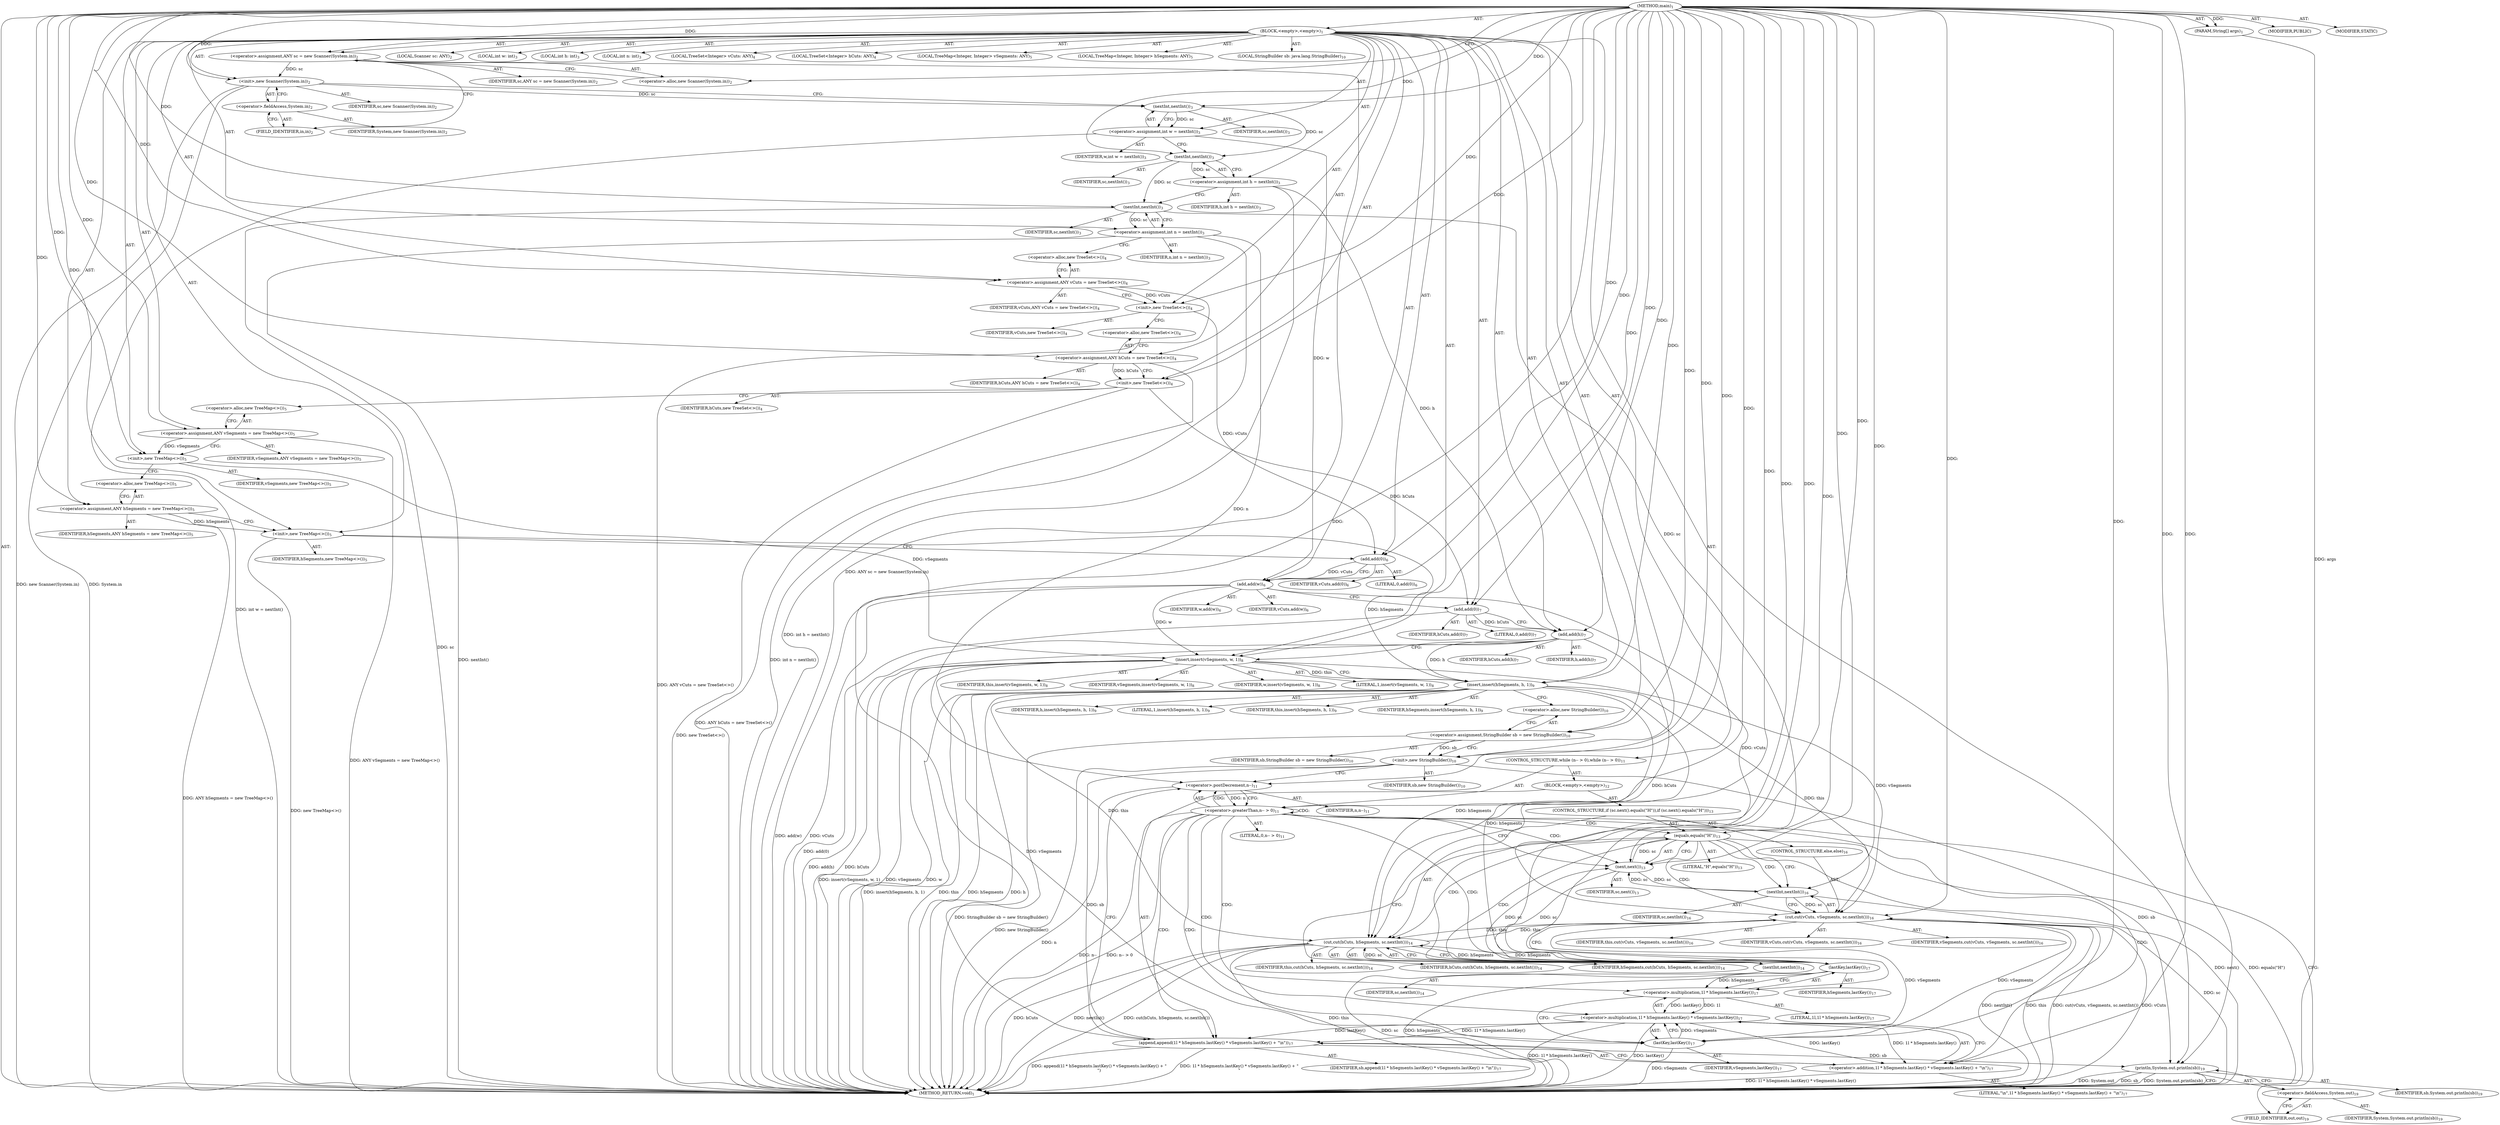 digraph "main" {  
"29" [label = <(METHOD,main)<SUB>1</SUB>> ]
"30" [label = <(PARAM,String[] args)<SUB>1</SUB>> ]
"31" [label = <(BLOCK,&lt;empty&gt;,&lt;empty&gt;)<SUB>1</SUB>> ]
"4" [label = <(LOCAL,Scanner sc: ANY)<SUB>2</SUB>> ]
"32" [label = <(&lt;operator&gt;.assignment,ANY sc = new Scanner(System.in))<SUB>2</SUB>> ]
"33" [label = <(IDENTIFIER,sc,ANY sc = new Scanner(System.in))<SUB>2</SUB>> ]
"34" [label = <(&lt;operator&gt;.alloc,new Scanner(System.in))<SUB>2</SUB>> ]
"35" [label = <(&lt;init&gt;,new Scanner(System.in))<SUB>2</SUB>> ]
"3" [label = <(IDENTIFIER,sc,new Scanner(System.in))<SUB>2</SUB>> ]
"36" [label = <(&lt;operator&gt;.fieldAccess,System.in)<SUB>2</SUB>> ]
"37" [label = <(IDENTIFIER,System,new Scanner(System.in))<SUB>2</SUB>> ]
"38" [label = <(FIELD_IDENTIFIER,in,in)<SUB>2</SUB>> ]
"39" [label = <(LOCAL,int w: int)<SUB>3</SUB>> ]
"40" [label = <(LOCAL,int h: int)<SUB>3</SUB>> ]
"41" [label = <(LOCAL,int n: int)<SUB>3</SUB>> ]
"42" [label = <(&lt;operator&gt;.assignment,int w = nextInt())<SUB>3</SUB>> ]
"43" [label = <(IDENTIFIER,w,int w = nextInt())<SUB>3</SUB>> ]
"44" [label = <(nextInt,nextInt())<SUB>3</SUB>> ]
"45" [label = <(IDENTIFIER,sc,nextInt())<SUB>3</SUB>> ]
"46" [label = <(&lt;operator&gt;.assignment,int h = nextInt())<SUB>3</SUB>> ]
"47" [label = <(IDENTIFIER,h,int h = nextInt())<SUB>3</SUB>> ]
"48" [label = <(nextInt,nextInt())<SUB>3</SUB>> ]
"49" [label = <(IDENTIFIER,sc,nextInt())<SUB>3</SUB>> ]
"50" [label = <(&lt;operator&gt;.assignment,int n = nextInt())<SUB>3</SUB>> ]
"51" [label = <(IDENTIFIER,n,int n = nextInt())<SUB>3</SUB>> ]
"52" [label = <(nextInt,nextInt())<SUB>3</SUB>> ]
"53" [label = <(IDENTIFIER,sc,nextInt())<SUB>3</SUB>> ]
"6" [label = <(LOCAL,TreeSet&lt;Integer&gt; vCuts: ANY)<SUB>4</SUB>> ]
"8" [label = <(LOCAL,TreeSet&lt;Integer&gt; hCuts: ANY)<SUB>4</SUB>> ]
"54" [label = <(&lt;operator&gt;.assignment,ANY vCuts = new TreeSet&lt;&gt;())<SUB>4</SUB>> ]
"55" [label = <(IDENTIFIER,vCuts,ANY vCuts = new TreeSet&lt;&gt;())<SUB>4</SUB>> ]
"56" [label = <(&lt;operator&gt;.alloc,new TreeSet&lt;&gt;())<SUB>4</SUB>> ]
"57" [label = <(&lt;init&gt;,new TreeSet&lt;&gt;())<SUB>4</SUB>> ]
"5" [label = <(IDENTIFIER,vCuts,new TreeSet&lt;&gt;())<SUB>4</SUB>> ]
"58" [label = <(&lt;operator&gt;.assignment,ANY hCuts = new TreeSet&lt;&gt;())<SUB>4</SUB>> ]
"59" [label = <(IDENTIFIER,hCuts,ANY hCuts = new TreeSet&lt;&gt;())<SUB>4</SUB>> ]
"60" [label = <(&lt;operator&gt;.alloc,new TreeSet&lt;&gt;())<SUB>4</SUB>> ]
"61" [label = <(&lt;init&gt;,new TreeSet&lt;&gt;())<SUB>4</SUB>> ]
"7" [label = <(IDENTIFIER,hCuts,new TreeSet&lt;&gt;())<SUB>4</SUB>> ]
"10" [label = <(LOCAL,TreeMap&lt;Integer, Integer&gt; vSegments: ANY)<SUB>5</SUB>> ]
"12" [label = <(LOCAL,TreeMap&lt;Integer, Integer&gt; hSegments: ANY)<SUB>5</SUB>> ]
"62" [label = <(&lt;operator&gt;.assignment,ANY vSegments = new TreeMap&lt;&gt;())<SUB>5</SUB>> ]
"63" [label = <(IDENTIFIER,vSegments,ANY vSegments = new TreeMap&lt;&gt;())<SUB>5</SUB>> ]
"64" [label = <(&lt;operator&gt;.alloc,new TreeMap&lt;&gt;())<SUB>5</SUB>> ]
"65" [label = <(&lt;init&gt;,new TreeMap&lt;&gt;())<SUB>5</SUB>> ]
"9" [label = <(IDENTIFIER,vSegments,new TreeMap&lt;&gt;())<SUB>5</SUB>> ]
"66" [label = <(&lt;operator&gt;.assignment,ANY hSegments = new TreeMap&lt;&gt;())<SUB>5</SUB>> ]
"67" [label = <(IDENTIFIER,hSegments,ANY hSegments = new TreeMap&lt;&gt;())<SUB>5</SUB>> ]
"68" [label = <(&lt;operator&gt;.alloc,new TreeMap&lt;&gt;())<SUB>5</SUB>> ]
"69" [label = <(&lt;init&gt;,new TreeMap&lt;&gt;())<SUB>5</SUB>> ]
"11" [label = <(IDENTIFIER,hSegments,new TreeMap&lt;&gt;())<SUB>5</SUB>> ]
"70" [label = <(add,add(0))<SUB>6</SUB>> ]
"71" [label = <(IDENTIFIER,vCuts,add(0))<SUB>6</SUB>> ]
"72" [label = <(LITERAL,0,add(0))<SUB>6</SUB>> ]
"73" [label = <(add,add(w))<SUB>6</SUB>> ]
"74" [label = <(IDENTIFIER,vCuts,add(w))<SUB>6</SUB>> ]
"75" [label = <(IDENTIFIER,w,add(w))<SUB>6</SUB>> ]
"76" [label = <(add,add(0))<SUB>7</SUB>> ]
"77" [label = <(IDENTIFIER,hCuts,add(0))<SUB>7</SUB>> ]
"78" [label = <(LITERAL,0,add(0))<SUB>7</SUB>> ]
"79" [label = <(add,add(h))<SUB>7</SUB>> ]
"80" [label = <(IDENTIFIER,hCuts,add(h))<SUB>7</SUB>> ]
"81" [label = <(IDENTIFIER,h,add(h))<SUB>7</SUB>> ]
"82" [label = <(insert,insert(vSegments, w, 1))<SUB>8</SUB>> ]
"83" [label = <(IDENTIFIER,this,insert(vSegments, w, 1))<SUB>8</SUB>> ]
"84" [label = <(IDENTIFIER,vSegments,insert(vSegments, w, 1))<SUB>8</SUB>> ]
"85" [label = <(IDENTIFIER,w,insert(vSegments, w, 1))<SUB>8</SUB>> ]
"86" [label = <(LITERAL,1,insert(vSegments, w, 1))<SUB>8</SUB>> ]
"87" [label = <(insert,insert(hSegments, h, 1))<SUB>9</SUB>> ]
"88" [label = <(IDENTIFIER,this,insert(hSegments, h, 1))<SUB>9</SUB>> ]
"89" [label = <(IDENTIFIER,hSegments,insert(hSegments, h, 1))<SUB>9</SUB>> ]
"90" [label = <(IDENTIFIER,h,insert(hSegments, h, 1))<SUB>9</SUB>> ]
"91" [label = <(LITERAL,1,insert(hSegments, h, 1))<SUB>9</SUB>> ]
"14" [label = <(LOCAL,StringBuilder sb: java.lang.StringBuilder)<SUB>10</SUB>> ]
"92" [label = <(&lt;operator&gt;.assignment,StringBuilder sb = new StringBuilder())<SUB>10</SUB>> ]
"93" [label = <(IDENTIFIER,sb,StringBuilder sb = new StringBuilder())<SUB>10</SUB>> ]
"94" [label = <(&lt;operator&gt;.alloc,new StringBuilder())<SUB>10</SUB>> ]
"95" [label = <(&lt;init&gt;,new StringBuilder())<SUB>10</SUB>> ]
"13" [label = <(IDENTIFIER,sb,new StringBuilder())<SUB>10</SUB>> ]
"96" [label = <(CONTROL_STRUCTURE,while (n-- &gt; 0),while (n-- &gt; 0))<SUB>11</SUB>> ]
"97" [label = <(&lt;operator&gt;.greaterThan,n-- &gt; 0)<SUB>11</SUB>> ]
"98" [label = <(&lt;operator&gt;.postDecrement,n--)<SUB>11</SUB>> ]
"99" [label = <(IDENTIFIER,n,n--)<SUB>11</SUB>> ]
"100" [label = <(LITERAL,0,n-- &gt; 0)<SUB>11</SUB>> ]
"101" [label = <(BLOCK,&lt;empty&gt;,&lt;empty&gt;)<SUB>12</SUB>> ]
"102" [label = <(CONTROL_STRUCTURE,if (sc.next().equals(&quot;H&quot;)),if (sc.next().equals(&quot;H&quot;)))<SUB>13</SUB>> ]
"103" [label = <(equals,equals(&quot;H&quot;))<SUB>13</SUB>> ]
"104" [label = <(next,next())<SUB>13</SUB>> ]
"105" [label = <(IDENTIFIER,sc,next())<SUB>13</SUB>> ]
"106" [label = <(LITERAL,&quot;H&quot;,equals(&quot;H&quot;))<SUB>13</SUB>> ]
"107" [label = <(cut,cut(hCuts, hSegments, sc.nextInt()))<SUB>14</SUB>> ]
"108" [label = <(IDENTIFIER,this,cut(hCuts, hSegments, sc.nextInt()))<SUB>14</SUB>> ]
"109" [label = <(IDENTIFIER,hCuts,cut(hCuts, hSegments, sc.nextInt()))<SUB>14</SUB>> ]
"110" [label = <(IDENTIFIER,hSegments,cut(hCuts, hSegments, sc.nextInt()))<SUB>14</SUB>> ]
"111" [label = <(nextInt,nextInt())<SUB>14</SUB>> ]
"112" [label = <(IDENTIFIER,sc,nextInt())<SUB>14</SUB>> ]
"113" [label = <(CONTROL_STRUCTURE,else,else)<SUB>16</SUB>> ]
"114" [label = <(cut,cut(vCuts, vSegments, sc.nextInt()))<SUB>16</SUB>> ]
"115" [label = <(IDENTIFIER,this,cut(vCuts, vSegments, sc.nextInt()))<SUB>16</SUB>> ]
"116" [label = <(IDENTIFIER,vCuts,cut(vCuts, vSegments, sc.nextInt()))<SUB>16</SUB>> ]
"117" [label = <(IDENTIFIER,vSegments,cut(vCuts, vSegments, sc.nextInt()))<SUB>16</SUB>> ]
"118" [label = <(nextInt,nextInt())<SUB>16</SUB>> ]
"119" [label = <(IDENTIFIER,sc,nextInt())<SUB>16</SUB>> ]
"120" [label = <(append,append(1l * hSegments.lastKey() * vSegments.lastKey() + &quot;\n&quot;))<SUB>17</SUB>> ]
"121" [label = <(IDENTIFIER,sb,append(1l * hSegments.lastKey() * vSegments.lastKey() + &quot;\n&quot;))<SUB>17</SUB>> ]
"122" [label = <(&lt;operator&gt;.addition,1l * hSegments.lastKey() * vSegments.lastKey() + &quot;\n&quot;)<SUB>17</SUB>> ]
"123" [label = <(&lt;operator&gt;.multiplication,1l * hSegments.lastKey() * vSegments.lastKey())<SUB>17</SUB>> ]
"124" [label = <(&lt;operator&gt;.multiplication,1l * hSegments.lastKey())<SUB>17</SUB>> ]
"125" [label = <(LITERAL,1l,1l * hSegments.lastKey())<SUB>17</SUB>> ]
"126" [label = <(lastKey,lastKey())<SUB>17</SUB>> ]
"127" [label = <(IDENTIFIER,hSegments,lastKey())<SUB>17</SUB>> ]
"128" [label = <(lastKey,lastKey())<SUB>17</SUB>> ]
"129" [label = <(IDENTIFIER,vSegments,lastKey())<SUB>17</SUB>> ]
"130" [label = <(LITERAL,&quot;\n&quot;,1l * hSegments.lastKey() * vSegments.lastKey() + &quot;\n&quot;)<SUB>17</SUB>> ]
"131" [label = <(println,System.out.println(sb))<SUB>19</SUB>> ]
"132" [label = <(&lt;operator&gt;.fieldAccess,System.out)<SUB>19</SUB>> ]
"133" [label = <(IDENTIFIER,System,System.out.println(sb))<SUB>19</SUB>> ]
"134" [label = <(FIELD_IDENTIFIER,out,out)<SUB>19</SUB>> ]
"135" [label = <(IDENTIFIER,sb,System.out.println(sb))<SUB>19</SUB>> ]
"136" [label = <(MODIFIER,PUBLIC)> ]
"137" [label = <(MODIFIER,STATIC)> ]
"138" [label = <(METHOD_RETURN,void)<SUB>1</SUB>> ]
  "29" -> "30"  [ label = "AST: "] 
  "29" -> "31"  [ label = "AST: "] 
  "29" -> "136"  [ label = "AST: "] 
  "29" -> "137"  [ label = "AST: "] 
  "29" -> "138"  [ label = "AST: "] 
  "31" -> "4"  [ label = "AST: "] 
  "31" -> "32"  [ label = "AST: "] 
  "31" -> "35"  [ label = "AST: "] 
  "31" -> "39"  [ label = "AST: "] 
  "31" -> "40"  [ label = "AST: "] 
  "31" -> "41"  [ label = "AST: "] 
  "31" -> "42"  [ label = "AST: "] 
  "31" -> "46"  [ label = "AST: "] 
  "31" -> "50"  [ label = "AST: "] 
  "31" -> "6"  [ label = "AST: "] 
  "31" -> "8"  [ label = "AST: "] 
  "31" -> "54"  [ label = "AST: "] 
  "31" -> "57"  [ label = "AST: "] 
  "31" -> "58"  [ label = "AST: "] 
  "31" -> "61"  [ label = "AST: "] 
  "31" -> "10"  [ label = "AST: "] 
  "31" -> "12"  [ label = "AST: "] 
  "31" -> "62"  [ label = "AST: "] 
  "31" -> "65"  [ label = "AST: "] 
  "31" -> "66"  [ label = "AST: "] 
  "31" -> "69"  [ label = "AST: "] 
  "31" -> "70"  [ label = "AST: "] 
  "31" -> "73"  [ label = "AST: "] 
  "31" -> "76"  [ label = "AST: "] 
  "31" -> "79"  [ label = "AST: "] 
  "31" -> "82"  [ label = "AST: "] 
  "31" -> "87"  [ label = "AST: "] 
  "31" -> "14"  [ label = "AST: "] 
  "31" -> "92"  [ label = "AST: "] 
  "31" -> "95"  [ label = "AST: "] 
  "31" -> "96"  [ label = "AST: "] 
  "31" -> "131"  [ label = "AST: "] 
  "32" -> "33"  [ label = "AST: "] 
  "32" -> "34"  [ label = "AST: "] 
  "35" -> "3"  [ label = "AST: "] 
  "35" -> "36"  [ label = "AST: "] 
  "36" -> "37"  [ label = "AST: "] 
  "36" -> "38"  [ label = "AST: "] 
  "42" -> "43"  [ label = "AST: "] 
  "42" -> "44"  [ label = "AST: "] 
  "44" -> "45"  [ label = "AST: "] 
  "46" -> "47"  [ label = "AST: "] 
  "46" -> "48"  [ label = "AST: "] 
  "48" -> "49"  [ label = "AST: "] 
  "50" -> "51"  [ label = "AST: "] 
  "50" -> "52"  [ label = "AST: "] 
  "52" -> "53"  [ label = "AST: "] 
  "54" -> "55"  [ label = "AST: "] 
  "54" -> "56"  [ label = "AST: "] 
  "57" -> "5"  [ label = "AST: "] 
  "58" -> "59"  [ label = "AST: "] 
  "58" -> "60"  [ label = "AST: "] 
  "61" -> "7"  [ label = "AST: "] 
  "62" -> "63"  [ label = "AST: "] 
  "62" -> "64"  [ label = "AST: "] 
  "65" -> "9"  [ label = "AST: "] 
  "66" -> "67"  [ label = "AST: "] 
  "66" -> "68"  [ label = "AST: "] 
  "69" -> "11"  [ label = "AST: "] 
  "70" -> "71"  [ label = "AST: "] 
  "70" -> "72"  [ label = "AST: "] 
  "73" -> "74"  [ label = "AST: "] 
  "73" -> "75"  [ label = "AST: "] 
  "76" -> "77"  [ label = "AST: "] 
  "76" -> "78"  [ label = "AST: "] 
  "79" -> "80"  [ label = "AST: "] 
  "79" -> "81"  [ label = "AST: "] 
  "82" -> "83"  [ label = "AST: "] 
  "82" -> "84"  [ label = "AST: "] 
  "82" -> "85"  [ label = "AST: "] 
  "82" -> "86"  [ label = "AST: "] 
  "87" -> "88"  [ label = "AST: "] 
  "87" -> "89"  [ label = "AST: "] 
  "87" -> "90"  [ label = "AST: "] 
  "87" -> "91"  [ label = "AST: "] 
  "92" -> "93"  [ label = "AST: "] 
  "92" -> "94"  [ label = "AST: "] 
  "95" -> "13"  [ label = "AST: "] 
  "96" -> "97"  [ label = "AST: "] 
  "96" -> "101"  [ label = "AST: "] 
  "97" -> "98"  [ label = "AST: "] 
  "97" -> "100"  [ label = "AST: "] 
  "98" -> "99"  [ label = "AST: "] 
  "101" -> "102"  [ label = "AST: "] 
  "101" -> "120"  [ label = "AST: "] 
  "102" -> "103"  [ label = "AST: "] 
  "102" -> "107"  [ label = "AST: "] 
  "102" -> "113"  [ label = "AST: "] 
  "103" -> "104"  [ label = "AST: "] 
  "103" -> "106"  [ label = "AST: "] 
  "104" -> "105"  [ label = "AST: "] 
  "107" -> "108"  [ label = "AST: "] 
  "107" -> "109"  [ label = "AST: "] 
  "107" -> "110"  [ label = "AST: "] 
  "107" -> "111"  [ label = "AST: "] 
  "111" -> "112"  [ label = "AST: "] 
  "113" -> "114"  [ label = "AST: "] 
  "114" -> "115"  [ label = "AST: "] 
  "114" -> "116"  [ label = "AST: "] 
  "114" -> "117"  [ label = "AST: "] 
  "114" -> "118"  [ label = "AST: "] 
  "118" -> "119"  [ label = "AST: "] 
  "120" -> "121"  [ label = "AST: "] 
  "120" -> "122"  [ label = "AST: "] 
  "122" -> "123"  [ label = "AST: "] 
  "122" -> "130"  [ label = "AST: "] 
  "123" -> "124"  [ label = "AST: "] 
  "123" -> "128"  [ label = "AST: "] 
  "124" -> "125"  [ label = "AST: "] 
  "124" -> "126"  [ label = "AST: "] 
  "126" -> "127"  [ label = "AST: "] 
  "128" -> "129"  [ label = "AST: "] 
  "131" -> "132"  [ label = "AST: "] 
  "131" -> "135"  [ label = "AST: "] 
  "132" -> "133"  [ label = "AST: "] 
  "132" -> "134"  [ label = "AST: "] 
  "32" -> "38"  [ label = "CFG: "] 
  "35" -> "44"  [ label = "CFG: "] 
  "42" -> "48"  [ label = "CFG: "] 
  "46" -> "52"  [ label = "CFG: "] 
  "50" -> "56"  [ label = "CFG: "] 
  "54" -> "57"  [ label = "CFG: "] 
  "57" -> "60"  [ label = "CFG: "] 
  "58" -> "61"  [ label = "CFG: "] 
  "61" -> "64"  [ label = "CFG: "] 
  "62" -> "65"  [ label = "CFG: "] 
  "65" -> "68"  [ label = "CFG: "] 
  "66" -> "69"  [ label = "CFG: "] 
  "69" -> "70"  [ label = "CFG: "] 
  "70" -> "73"  [ label = "CFG: "] 
  "73" -> "76"  [ label = "CFG: "] 
  "76" -> "79"  [ label = "CFG: "] 
  "79" -> "82"  [ label = "CFG: "] 
  "82" -> "87"  [ label = "CFG: "] 
  "87" -> "94"  [ label = "CFG: "] 
  "92" -> "95"  [ label = "CFG: "] 
  "95" -> "98"  [ label = "CFG: "] 
  "131" -> "138"  [ label = "CFG: "] 
  "34" -> "32"  [ label = "CFG: "] 
  "36" -> "35"  [ label = "CFG: "] 
  "44" -> "42"  [ label = "CFG: "] 
  "48" -> "46"  [ label = "CFG: "] 
  "52" -> "50"  [ label = "CFG: "] 
  "56" -> "54"  [ label = "CFG: "] 
  "60" -> "58"  [ label = "CFG: "] 
  "64" -> "62"  [ label = "CFG: "] 
  "68" -> "66"  [ label = "CFG: "] 
  "94" -> "92"  [ label = "CFG: "] 
  "97" -> "104"  [ label = "CFG: "] 
  "97" -> "134"  [ label = "CFG: "] 
  "132" -> "131"  [ label = "CFG: "] 
  "38" -> "36"  [ label = "CFG: "] 
  "98" -> "97"  [ label = "CFG: "] 
  "120" -> "98"  [ label = "CFG: "] 
  "134" -> "132"  [ label = "CFG: "] 
  "103" -> "111"  [ label = "CFG: "] 
  "103" -> "118"  [ label = "CFG: "] 
  "107" -> "126"  [ label = "CFG: "] 
  "122" -> "120"  [ label = "CFG: "] 
  "104" -> "103"  [ label = "CFG: "] 
  "111" -> "107"  [ label = "CFG: "] 
  "114" -> "126"  [ label = "CFG: "] 
  "123" -> "122"  [ label = "CFG: "] 
  "118" -> "114"  [ label = "CFG: "] 
  "124" -> "128"  [ label = "CFG: "] 
  "128" -> "123"  [ label = "CFG: "] 
  "126" -> "124"  [ label = "CFG: "] 
  "29" -> "34"  [ label = "CFG: "] 
  "30" -> "138"  [ label = "DDG: args"] 
  "32" -> "138"  [ label = "DDG: ANY sc = new Scanner(System.in)"] 
  "35" -> "138"  [ label = "DDG: System.in"] 
  "35" -> "138"  [ label = "DDG: new Scanner(System.in)"] 
  "42" -> "138"  [ label = "DDG: int w = nextInt()"] 
  "46" -> "138"  [ label = "DDG: int h = nextInt()"] 
  "52" -> "138"  [ label = "DDG: sc"] 
  "50" -> "138"  [ label = "DDG: nextInt()"] 
  "50" -> "138"  [ label = "DDG: int n = nextInt()"] 
  "54" -> "138"  [ label = "DDG: ANY vCuts = new TreeSet&lt;&gt;()"] 
  "58" -> "138"  [ label = "DDG: ANY hCuts = new TreeSet&lt;&gt;()"] 
  "61" -> "138"  [ label = "DDG: new TreeSet&lt;&gt;()"] 
  "62" -> "138"  [ label = "DDG: ANY vSegments = new TreeMap&lt;&gt;()"] 
  "66" -> "138"  [ label = "DDG: ANY hSegments = new TreeMap&lt;&gt;()"] 
  "69" -> "138"  [ label = "DDG: new TreeMap&lt;&gt;()"] 
  "73" -> "138"  [ label = "DDG: vCuts"] 
  "73" -> "138"  [ label = "DDG: add(w)"] 
  "76" -> "138"  [ label = "DDG: add(0)"] 
  "79" -> "138"  [ label = "DDG: hCuts"] 
  "79" -> "138"  [ label = "DDG: add(h)"] 
  "82" -> "138"  [ label = "DDG: vSegments"] 
  "82" -> "138"  [ label = "DDG: w"] 
  "82" -> "138"  [ label = "DDG: insert(vSegments, w, 1)"] 
  "87" -> "138"  [ label = "DDG: this"] 
  "87" -> "138"  [ label = "DDG: hSegments"] 
  "87" -> "138"  [ label = "DDG: h"] 
  "87" -> "138"  [ label = "DDG: insert(hSegments, h, 1)"] 
  "92" -> "138"  [ label = "DDG: StringBuilder sb = new StringBuilder()"] 
  "95" -> "138"  [ label = "DDG: new StringBuilder()"] 
  "98" -> "138"  [ label = "DDG: n"] 
  "97" -> "138"  [ label = "DDG: n--"] 
  "97" -> "138"  [ label = "DDG: n-- &gt; 0"] 
  "131" -> "138"  [ label = "DDG: System.out"] 
  "131" -> "138"  [ label = "DDG: sb"] 
  "131" -> "138"  [ label = "DDG: System.out.println(sb)"] 
  "103" -> "138"  [ label = "DDG: next()"] 
  "103" -> "138"  [ label = "DDG: equals(&quot;H&quot;)"] 
  "114" -> "138"  [ label = "DDG: this"] 
  "114" -> "138"  [ label = "DDG: vCuts"] 
  "118" -> "138"  [ label = "DDG: sc"] 
  "114" -> "138"  [ label = "DDG: nextInt()"] 
  "114" -> "138"  [ label = "DDG: cut(vCuts, vSegments, sc.nextInt())"] 
  "107" -> "138"  [ label = "DDG: this"] 
  "107" -> "138"  [ label = "DDG: hCuts"] 
  "111" -> "138"  [ label = "DDG: sc"] 
  "107" -> "138"  [ label = "DDG: nextInt()"] 
  "107" -> "138"  [ label = "DDG: cut(hCuts, hSegments, sc.nextInt())"] 
  "126" -> "138"  [ label = "DDG: hSegments"] 
  "123" -> "138"  [ label = "DDG: 1l * hSegments.lastKey()"] 
  "128" -> "138"  [ label = "DDG: vSegments"] 
  "123" -> "138"  [ label = "DDG: lastKey()"] 
  "122" -> "138"  [ label = "DDG: 1l * hSegments.lastKey() * vSegments.lastKey()"] 
  "120" -> "138"  [ label = "DDG: 1l * hSegments.lastKey() * vSegments.lastKey() + &quot;\n&quot;"] 
  "120" -> "138"  [ label = "DDG: append(1l * hSegments.lastKey() * vSegments.lastKey() + &quot;\n&quot;)"] 
  "29" -> "30"  [ label = "DDG: "] 
  "29" -> "32"  [ label = "DDG: "] 
  "44" -> "42"  [ label = "DDG: sc"] 
  "48" -> "46"  [ label = "DDG: sc"] 
  "52" -> "50"  [ label = "DDG: sc"] 
  "29" -> "54"  [ label = "DDG: "] 
  "29" -> "58"  [ label = "DDG: "] 
  "29" -> "62"  [ label = "DDG: "] 
  "29" -> "66"  [ label = "DDG: "] 
  "29" -> "92"  [ label = "DDG: "] 
  "32" -> "35"  [ label = "DDG: sc"] 
  "29" -> "35"  [ label = "DDG: "] 
  "54" -> "57"  [ label = "DDG: vCuts"] 
  "29" -> "57"  [ label = "DDG: "] 
  "58" -> "61"  [ label = "DDG: hCuts"] 
  "29" -> "61"  [ label = "DDG: "] 
  "62" -> "65"  [ label = "DDG: vSegments"] 
  "29" -> "65"  [ label = "DDG: "] 
  "66" -> "69"  [ label = "DDG: hSegments"] 
  "29" -> "69"  [ label = "DDG: "] 
  "57" -> "70"  [ label = "DDG: vCuts"] 
  "29" -> "70"  [ label = "DDG: "] 
  "70" -> "73"  [ label = "DDG: vCuts"] 
  "29" -> "73"  [ label = "DDG: "] 
  "42" -> "73"  [ label = "DDG: w"] 
  "61" -> "76"  [ label = "DDG: hCuts"] 
  "29" -> "76"  [ label = "DDG: "] 
  "76" -> "79"  [ label = "DDG: hCuts"] 
  "29" -> "79"  [ label = "DDG: "] 
  "46" -> "79"  [ label = "DDG: h"] 
  "29" -> "82"  [ label = "DDG: "] 
  "65" -> "82"  [ label = "DDG: vSegments"] 
  "73" -> "82"  [ label = "DDG: w"] 
  "82" -> "87"  [ label = "DDG: this"] 
  "29" -> "87"  [ label = "DDG: "] 
  "69" -> "87"  [ label = "DDG: hSegments"] 
  "79" -> "87"  [ label = "DDG: h"] 
  "92" -> "95"  [ label = "DDG: sb"] 
  "29" -> "95"  [ label = "DDG: "] 
  "95" -> "131"  [ label = "DDG: sb"] 
  "120" -> "131"  [ label = "DDG: sb"] 
  "29" -> "131"  [ label = "DDG: "] 
  "35" -> "44"  [ label = "DDG: sc"] 
  "29" -> "44"  [ label = "DDG: "] 
  "44" -> "48"  [ label = "DDG: sc"] 
  "29" -> "48"  [ label = "DDG: "] 
  "48" -> "52"  [ label = "DDG: sc"] 
  "29" -> "52"  [ label = "DDG: "] 
  "98" -> "97"  [ label = "DDG: n"] 
  "29" -> "97"  [ label = "DDG: "] 
  "50" -> "98"  [ label = "DDG: n"] 
  "29" -> "98"  [ label = "DDG: "] 
  "95" -> "120"  [ label = "DDG: sb"] 
  "29" -> "120"  [ label = "DDG: "] 
  "123" -> "120"  [ label = "DDG: 1l * hSegments.lastKey()"] 
  "123" -> "120"  [ label = "DDG: lastKey()"] 
  "104" -> "103"  [ label = "DDG: sc"] 
  "29" -> "103"  [ label = "DDG: "] 
  "87" -> "107"  [ label = "DDG: this"] 
  "114" -> "107"  [ label = "DDG: this"] 
  "29" -> "107"  [ label = "DDG: "] 
  "79" -> "107"  [ label = "DDG: hCuts"] 
  "87" -> "107"  [ label = "DDG: hSegments"] 
  "126" -> "107"  [ label = "DDG: hSegments"] 
  "111" -> "107"  [ label = "DDG: sc"] 
  "123" -> "122"  [ label = "DDG: 1l * hSegments.lastKey()"] 
  "123" -> "122"  [ label = "DDG: lastKey()"] 
  "29" -> "122"  [ label = "DDG: "] 
  "52" -> "104"  [ label = "DDG: sc"] 
  "118" -> "104"  [ label = "DDG: sc"] 
  "111" -> "104"  [ label = "DDG: sc"] 
  "29" -> "104"  [ label = "DDG: "] 
  "104" -> "111"  [ label = "DDG: sc"] 
  "29" -> "111"  [ label = "DDG: "] 
  "87" -> "114"  [ label = "DDG: this"] 
  "107" -> "114"  [ label = "DDG: this"] 
  "29" -> "114"  [ label = "DDG: "] 
  "73" -> "114"  [ label = "DDG: vCuts"] 
  "82" -> "114"  [ label = "DDG: vSegments"] 
  "128" -> "114"  [ label = "DDG: vSegments"] 
  "118" -> "114"  [ label = "DDG: sc"] 
  "124" -> "123"  [ label = "DDG: 1l"] 
  "124" -> "123"  [ label = "DDG: lastKey()"] 
  "128" -> "123"  [ label = "DDG: vSegments"] 
  "104" -> "118"  [ label = "DDG: sc"] 
  "29" -> "118"  [ label = "DDG: "] 
  "29" -> "124"  [ label = "DDG: "] 
  "126" -> "124"  [ label = "DDG: hSegments"] 
  "82" -> "128"  [ label = "DDG: vSegments"] 
  "114" -> "128"  [ label = "DDG: vSegments"] 
  "29" -> "128"  [ label = "DDG: "] 
  "87" -> "126"  [ label = "DDG: hSegments"] 
  "107" -> "126"  [ label = "DDG: hSegments"] 
  "29" -> "126"  [ label = "DDG: "] 
  "97" -> "98"  [ label = "CDG: "] 
  "97" -> "120"  [ label = "CDG: "] 
  "97" -> "122"  [ label = "CDG: "] 
  "97" -> "128"  [ label = "CDG: "] 
  "97" -> "103"  [ label = "CDG: "] 
  "97" -> "104"  [ label = "CDG: "] 
  "97" -> "123"  [ label = "CDG: "] 
  "97" -> "97"  [ label = "CDG: "] 
  "97" -> "124"  [ label = "CDG: "] 
  "97" -> "126"  [ label = "CDG: "] 
  "103" -> "107"  [ label = "CDG: "] 
  "103" -> "118"  [ label = "CDG: "] 
  "103" -> "114"  [ label = "CDG: "] 
  "103" -> "111"  [ label = "CDG: "] 
}
